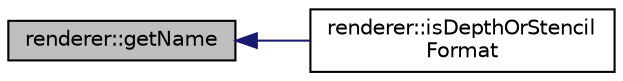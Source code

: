 digraph "renderer::getName"
{
  edge [fontname="Helvetica",fontsize="10",labelfontname="Helvetica",labelfontsize="10"];
  node [fontname="Helvetica",fontsize="10",shape=record];
  rankdir="LR";
  Node38 [label="renderer::getName",height=0.2,width=0.4,color="black", fillcolor="grey75", style="filled", fontcolor="black"];
  Node38 -> Node39 [dir="back",color="midnightblue",fontsize="10",style="solid",fontname="Helvetica"];
  Node39 [label="renderer::isDepthOrStencil\lFormat",height=0.2,width=0.4,color="black", fillcolor="white", style="filled",URL="$df/d03/a00348.html#aec0a2c7c682c1e363a09532c8f5e9ce9",tooltip="Tells if the given renderer::PixelFormat is usable in depth and/or stencil buffers. "];
}
